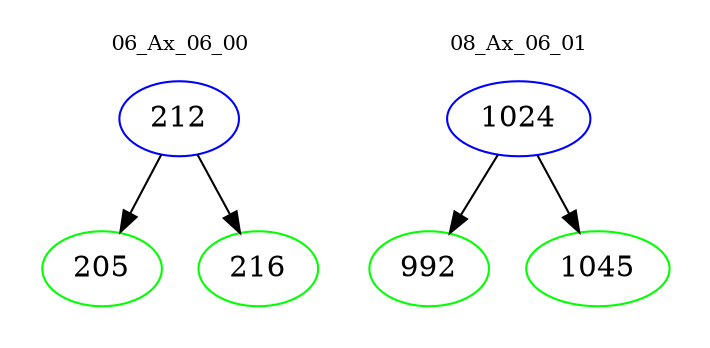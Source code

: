 digraph{
subgraph cluster_0 {
color = white
label = "06_Ax_06_00";
fontsize=10;
T0_212 [label="212", color="blue"]
T0_212 -> T0_205 [color="black"]
T0_205 [label="205", color="green"]
T0_212 -> T0_216 [color="black"]
T0_216 [label="216", color="green"]
}
subgraph cluster_1 {
color = white
label = "08_Ax_06_01";
fontsize=10;
T1_1024 [label="1024", color="blue"]
T1_1024 -> T1_992 [color="black"]
T1_992 [label="992", color="green"]
T1_1024 -> T1_1045 [color="black"]
T1_1045 [label="1045", color="green"]
}
}
